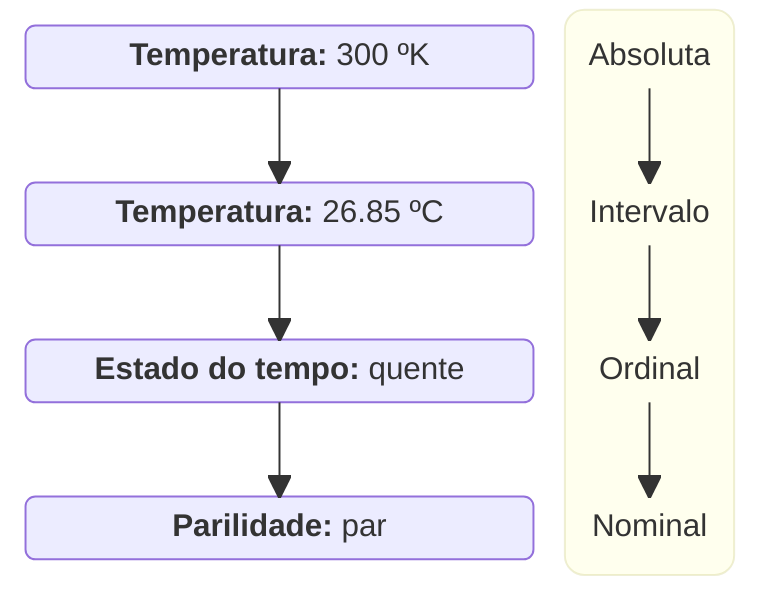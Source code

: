 block-beta
    columns 4

    block:left:3
        columns 1
        abs("<b>Temperatura:</b> 300 ºK") space
        int("<b>Temperatura:</b> 26.85 ºC") space
        ord("<b>Estado do tempo:</b> quente") space
        nom("<b>Parilidade:</b> par")
    end
    
    block:right
        columns 1
        sabs("Absoluta") space
        sint("Intervalo") space
        sord("Ordinal") space
        snom("Nominal")
    end

    abs --> int
    int --> ord
    ord --> nom

    sabs --> sint
    sint --> sord
    sord --> snom

    style left rx:10,ry:10,fill-opacity:0,stroke-opacity:0;
    style right rx:10,ry:10;
    classDef blank fill-opacity:0,stroke-opacity:0;
    class sabs,sint,sord,snom blank